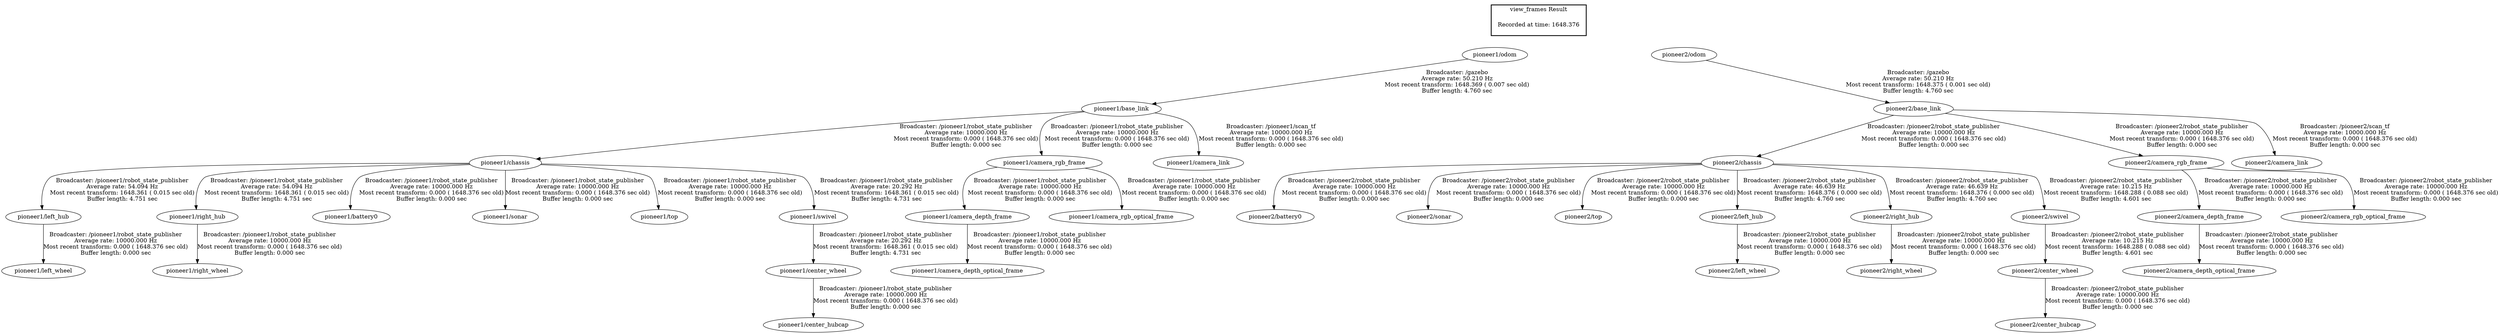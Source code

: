 digraph G {
"pioneer1/odom" -> "pioneer1/base_link"[label="Broadcaster: /gazebo\nAverage rate: 50.210 Hz\nMost recent transform: 1648.369 ( 0.007 sec old)\nBuffer length: 4.760 sec\n"];
"pioneer1/chassis" -> "pioneer1/left_hub"[label="Broadcaster: /pioneer1/robot_state_publisher\nAverage rate: 54.094 Hz\nMost recent transform: 1648.361 ( 0.015 sec old)\nBuffer length: 4.751 sec\n"];
"pioneer1/base_link" -> "pioneer1/chassis"[label="Broadcaster: /pioneer1/robot_state_publisher\nAverage rate: 10000.000 Hz\nMost recent transform: 0.000 ( 1648.376 sec old)\nBuffer length: 0.000 sec\n"];
"pioneer1/chassis" -> "pioneer1/right_hub"[label="Broadcaster: /pioneer1/robot_state_publisher\nAverage rate: 54.094 Hz\nMost recent transform: 1648.361 ( 0.015 sec old)\nBuffer length: 4.751 sec\n"];
"pioneer2/base_link" -> "pioneer2/chassis"[label="Broadcaster: /pioneer2/robot_state_publisher\nAverage rate: 10000.000 Hz\nMost recent transform: 0.000 ( 1648.376 sec old)\nBuffer length: 0.000 sec\n"];
"pioneer2/odom" -> "pioneer2/base_link"[label="Broadcaster: /gazebo\nAverage rate: 50.210 Hz\nMost recent transform: 1648.375 ( 0.001 sec old)\nBuffer length: 4.760 sec\n"];
"pioneer2/camera_rgb_frame" -> "pioneer2/camera_depth_frame"[label="Broadcaster: /pioneer2/robot_state_publisher\nAverage rate: 10000.000 Hz\nMost recent transform: 0.000 ( 1648.376 sec old)\nBuffer length: 0.000 sec\n"];
"pioneer2/base_link" -> "pioneer2/camera_rgb_frame"[label="Broadcaster: /pioneer2/robot_state_publisher\nAverage rate: 10000.000 Hz\nMost recent transform: 0.000 ( 1648.376 sec old)\nBuffer length: 0.000 sec\n"];
"pioneer2/camera_depth_frame" -> "pioneer2/camera_depth_optical_frame"[label="Broadcaster: /pioneer2/robot_state_publisher\nAverage rate: 10000.000 Hz\nMost recent transform: 0.000 ( 1648.376 sec old)\nBuffer length: 0.000 sec\n"];
"pioneer2/base_link" -> "pioneer2/camera_link"[label="Broadcaster: /pioneer2/scan_tf\nAverage rate: 10000.000 Hz\nMost recent transform: 0.000 ( 1648.376 sec old)\nBuffer length: 0.000 sec\n"];
"pioneer2/camera_rgb_frame" -> "pioneer2/camera_rgb_optical_frame"[label="Broadcaster: /pioneer2/robot_state_publisher\nAverage rate: 10000.000 Hz\nMost recent transform: 0.000 ( 1648.376 sec old)\nBuffer length: 0.000 sec\n"];
"pioneer2/chassis" -> "pioneer2/battery0"[label="Broadcaster: /pioneer2/robot_state_publisher\nAverage rate: 10000.000 Hz\nMost recent transform: 0.000 ( 1648.376 sec old)\nBuffer length: 0.000 sec\n"];
"pioneer2/chassis" -> "pioneer2/sonar"[label="Broadcaster: /pioneer2/robot_state_publisher\nAverage rate: 10000.000 Hz\nMost recent transform: 0.000 ( 1648.376 sec old)\nBuffer length: 0.000 sec\n"];
"pioneer2/chassis" -> "pioneer2/top"[label="Broadcaster: /pioneer2/robot_state_publisher\nAverage rate: 10000.000 Hz\nMost recent transform: 0.000 ( 1648.376 sec old)\nBuffer length: 0.000 sec\n"];
"pioneer2/left_hub" -> "pioneer2/left_wheel"[label="Broadcaster: /pioneer2/robot_state_publisher\nAverage rate: 10000.000 Hz\nMost recent transform: 0.000 ( 1648.376 sec old)\nBuffer length: 0.000 sec\n"];
"pioneer2/chassis" -> "pioneer2/left_hub"[label="Broadcaster: /pioneer2/robot_state_publisher\nAverage rate: 46.639 Hz\nMost recent transform: 1648.376 ( 0.000 sec old)\nBuffer length: 4.760 sec\n"];
"pioneer2/right_hub" -> "pioneer2/right_wheel"[label="Broadcaster: /pioneer2/robot_state_publisher\nAverage rate: 10000.000 Hz\nMost recent transform: 0.000 ( 1648.376 sec old)\nBuffer length: 0.000 sec\n"];
"pioneer2/chassis" -> "pioneer2/right_hub"[label="Broadcaster: /pioneer2/robot_state_publisher\nAverage rate: 46.639 Hz\nMost recent transform: 1648.376 ( 0.000 sec old)\nBuffer length: 4.760 sec\n"];
"pioneer2/center_wheel" -> "pioneer2/center_hubcap"[label="Broadcaster: /pioneer2/robot_state_publisher\nAverage rate: 10000.000 Hz\nMost recent transform: 0.000 ( 1648.376 sec old)\nBuffer length: 0.000 sec\n"];
"pioneer2/swivel" -> "pioneer2/center_wheel"[label="Broadcaster: /pioneer2/robot_state_publisher\nAverage rate: 10.215 Hz\nMost recent transform: 1648.288 ( 0.088 sec old)\nBuffer length: 4.601 sec\n"];
"pioneer1/camera_rgb_frame" -> "pioneer1/camera_depth_frame"[label="Broadcaster: /pioneer1/robot_state_publisher\nAverage rate: 10000.000 Hz\nMost recent transform: 0.000 ( 1648.376 sec old)\nBuffer length: 0.000 sec\n"];
"pioneer1/base_link" -> "pioneer1/camera_rgb_frame"[label="Broadcaster: /pioneer1/robot_state_publisher\nAverage rate: 10000.000 Hz\nMost recent transform: 0.000 ( 1648.376 sec old)\nBuffer length: 0.000 sec\n"];
"pioneer1/camera_depth_frame" -> "pioneer1/camera_depth_optical_frame"[label="Broadcaster: /pioneer1/robot_state_publisher\nAverage rate: 10000.000 Hz\nMost recent transform: 0.000 ( 1648.376 sec old)\nBuffer length: 0.000 sec\n"];
"pioneer1/base_link" -> "pioneer1/camera_link"[label="Broadcaster: /pioneer1/scan_tf\nAverage rate: 10000.000 Hz\nMost recent transform: 0.000 ( 1648.376 sec old)\nBuffer length: 0.000 sec\n"];
"pioneer1/camera_rgb_frame" -> "pioneer1/camera_rgb_optical_frame"[label="Broadcaster: /pioneer1/robot_state_publisher\nAverage rate: 10000.000 Hz\nMost recent transform: 0.000 ( 1648.376 sec old)\nBuffer length: 0.000 sec\n"];
"pioneer1/chassis" -> "pioneer1/battery0"[label="Broadcaster: /pioneer1/robot_state_publisher\nAverage rate: 10000.000 Hz\nMost recent transform: 0.000 ( 1648.376 sec old)\nBuffer length: 0.000 sec\n"];
"pioneer1/chassis" -> "pioneer1/sonar"[label="Broadcaster: /pioneer1/robot_state_publisher\nAverage rate: 10000.000 Hz\nMost recent transform: 0.000 ( 1648.376 sec old)\nBuffer length: 0.000 sec\n"];
"pioneer1/chassis" -> "pioneer1/top"[label="Broadcaster: /pioneer1/robot_state_publisher\nAverage rate: 10000.000 Hz\nMost recent transform: 0.000 ( 1648.376 sec old)\nBuffer length: 0.000 sec\n"];
"pioneer1/left_hub" -> "pioneer1/left_wheel"[label="Broadcaster: /pioneer1/robot_state_publisher\nAverage rate: 10000.000 Hz\nMost recent transform: 0.000 ( 1648.376 sec old)\nBuffer length: 0.000 sec\n"];
"pioneer1/right_hub" -> "pioneer1/right_wheel"[label="Broadcaster: /pioneer1/robot_state_publisher\nAverage rate: 10000.000 Hz\nMost recent transform: 0.000 ( 1648.376 sec old)\nBuffer length: 0.000 sec\n"];
"pioneer1/center_wheel" -> "pioneer1/center_hubcap"[label="Broadcaster: /pioneer1/robot_state_publisher\nAverage rate: 10000.000 Hz\nMost recent transform: 0.000 ( 1648.376 sec old)\nBuffer length: 0.000 sec\n"];
"pioneer1/swivel" -> "pioneer1/center_wheel"[label="Broadcaster: /pioneer1/robot_state_publisher\nAverage rate: 20.292 Hz\nMost recent transform: 1648.361 ( 0.015 sec old)\nBuffer length: 4.731 sec\n"];
"pioneer1/chassis" -> "pioneer1/swivel"[label="Broadcaster: /pioneer1/robot_state_publisher\nAverage rate: 20.292 Hz\nMost recent transform: 1648.361 ( 0.015 sec old)\nBuffer length: 4.731 sec\n"];
"pioneer2/chassis" -> "pioneer2/swivel"[label="Broadcaster: /pioneer2/robot_state_publisher\nAverage rate: 10.215 Hz\nMost recent transform: 1648.288 ( 0.088 sec old)\nBuffer length: 4.601 sec\n"];
edge [style=invis];
 subgraph cluster_legend { style=bold; color=black; label ="view_frames Result";
"Recorded at time: 1648.376"[ shape=plaintext ] ;
 }->"pioneer1/odom";
edge [style=invis];
 subgraph cluster_legend { style=bold; color=black; label ="view_frames Result";
"Recorded at time: 1648.376"[ shape=plaintext ] ;
 }->"pioneer2/odom";
}